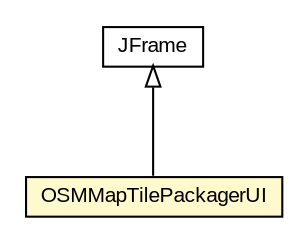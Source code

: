 #!/usr/local/bin/dot
#
# Class diagram 
# Generated by UMLGraph version R5_6-24-gf6e263 (http://www.umlgraph.org/)
#

digraph G {
	edge [fontname="arial",fontsize=10,labelfontname="arial",labelfontsize=10];
	node [fontname="arial",fontsize=10,shape=plaintext];
	nodesep=0.25;
	ranksep=0.5;
	// org.osmdroid.mtp.ui.OSMMapTilePackagerUI
	c77944 [label=<<table title="org.osmdroid.mtp.ui.OSMMapTilePackagerUI" border="0" cellborder="1" cellspacing="0" cellpadding="2" port="p" bgcolor="lemonChiffon" href="./OSMMapTilePackagerUI.html">
		<tr><td><table border="0" cellspacing="0" cellpadding="1">
<tr><td align="center" balign="center"> OSMMapTilePackagerUI </td></tr>
		</table></td></tr>
		</table>>, URL="./OSMMapTilePackagerUI.html", fontname="arial", fontcolor="black", fontsize=10.0];
	//org.osmdroid.mtp.ui.OSMMapTilePackagerUI extends javax.swing.JFrame
	c78256:p -> c77944:p [dir=back,arrowtail=empty];
	// javax.swing.JFrame
	c78256 [label=<<table title="javax.swing.JFrame" border="0" cellborder="1" cellspacing="0" cellpadding="2" port="p" href="http://java.sun.com/j2se/1.4.2/docs/api/javax/swing/JFrame.html">
		<tr><td><table border="0" cellspacing="0" cellpadding="1">
<tr><td align="center" balign="center"> JFrame </td></tr>
		</table></td></tr>
		</table>>, URL="http://java.sun.com/j2se/1.4.2/docs/api/javax/swing/JFrame.html", fontname="arial", fontcolor="black", fontsize=10.0];
}


